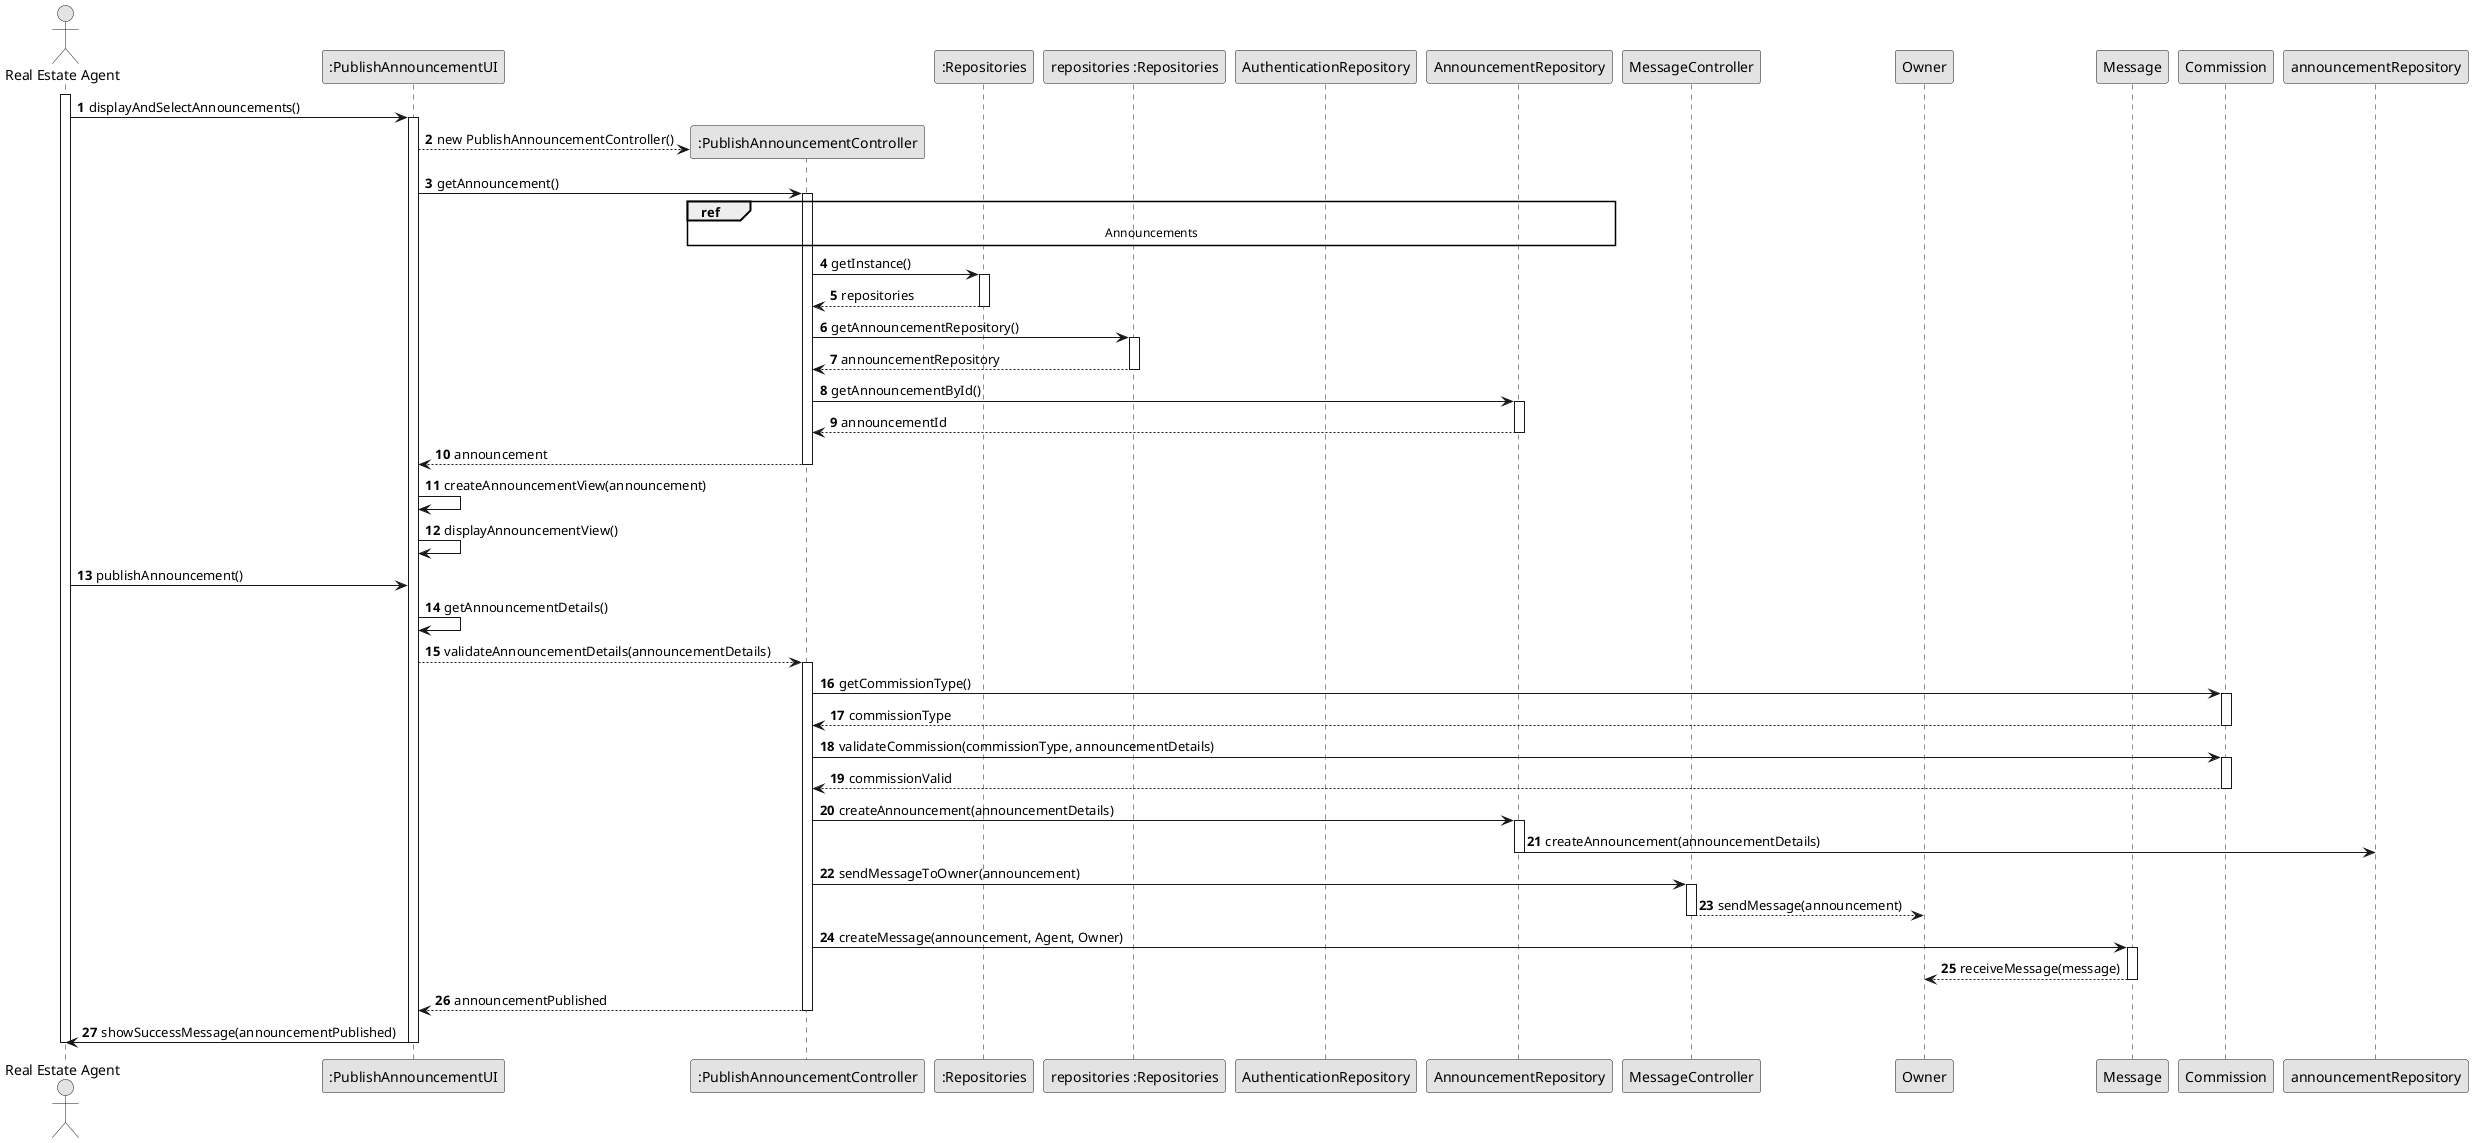 @startuml
skinparam monochrome true
skinparam packageStyle rectangle
skinparam shadowing false

autonumber

'hide footbox
actor "Real Estate Agent" as Agent
participant ":PublishAnnouncementUI" as UI
participant ":PublishAnnouncementController" as CTRL
participant ":Repositories" as Repositories
participant "repositories :Repositories" as RPS
participant "AuthenticationRepository" as AuthenticationRepository
participant "AnnouncementRepository" as AnnouncementRepository
participant "MessageController" as MessageController
participant "Owner" as Owner
participant "Message" as Message
participant "Commission" as Commission

activate Agent


Agent -> UI : displayAndSelectAnnouncements()
activate UI

UI --> CTRL** : new PublishAnnouncementController()
UI -> CTRL : getAnnouncement()
activate CTRL

    ref over CTRL, AnnouncementRepository : Announcements

    CTRL -> Repositories : getInstance()
    activate Repositories
    Repositories --> CTRL : repositories
    deactivate Repositories

    CTRL -> RPS : getAnnouncementRepository()
    activate RPS
    RPS --> CTRL : announcementRepository
    deactivate RPS
    CTRL -> AnnouncementRepository : getAnnouncementById()

    activate AnnouncementRepository
    AnnouncementRepository --> CTRL : announcementId
    deactivate AnnouncementRepository
    CTRL --> UI : announcement
    deactivate CTRL
    UI -> UI : createAnnouncementView(announcement)
    UI -> UI : displayAnnouncementView()

    Agent -> UI : publishAnnouncement()

    UI -> UI : getAnnouncementDetails()
    UI --> CTRL : validateAnnouncementDetails(announcementDetails)
    activate CTRL
    CTRL -> Commission : getCommissionType()
    activate Commission
    Commission --> CTRL : commissionType
    deactivate Commission
    CTRL -> Commission : validateCommission(commissionType, announcementDetails)
    activate Commission
    Commission --> CTRL : commissionValid
    deactivate Commission
    CTRL -> AnnouncementRepository : createAnnouncement(announcementDetails)
    activate AnnouncementRepository
    AnnouncementRepository -> announcementRepository : createAnnouncement(announcementDetails)
    deactivate AnnouncementRepository
    CTRL -> MessageController : sendMessageToOwner(announcement)
    activate MessageController
    MessageController --> Owner : sendMessage(announcement)
    deactivate MessageController
    CTRL -> Message : createMessage(announcement, Agent, Owner)
    activate Message
    Message --> Owner : receiveMessage(message)
    deactivate Message
    CTRL --> UI : announcementPublished
    deactivate CTRL
    UI -> Agent : showSuccessMessage(announcementPublished)

deactivate UI
deactivate Agent
@enduml
